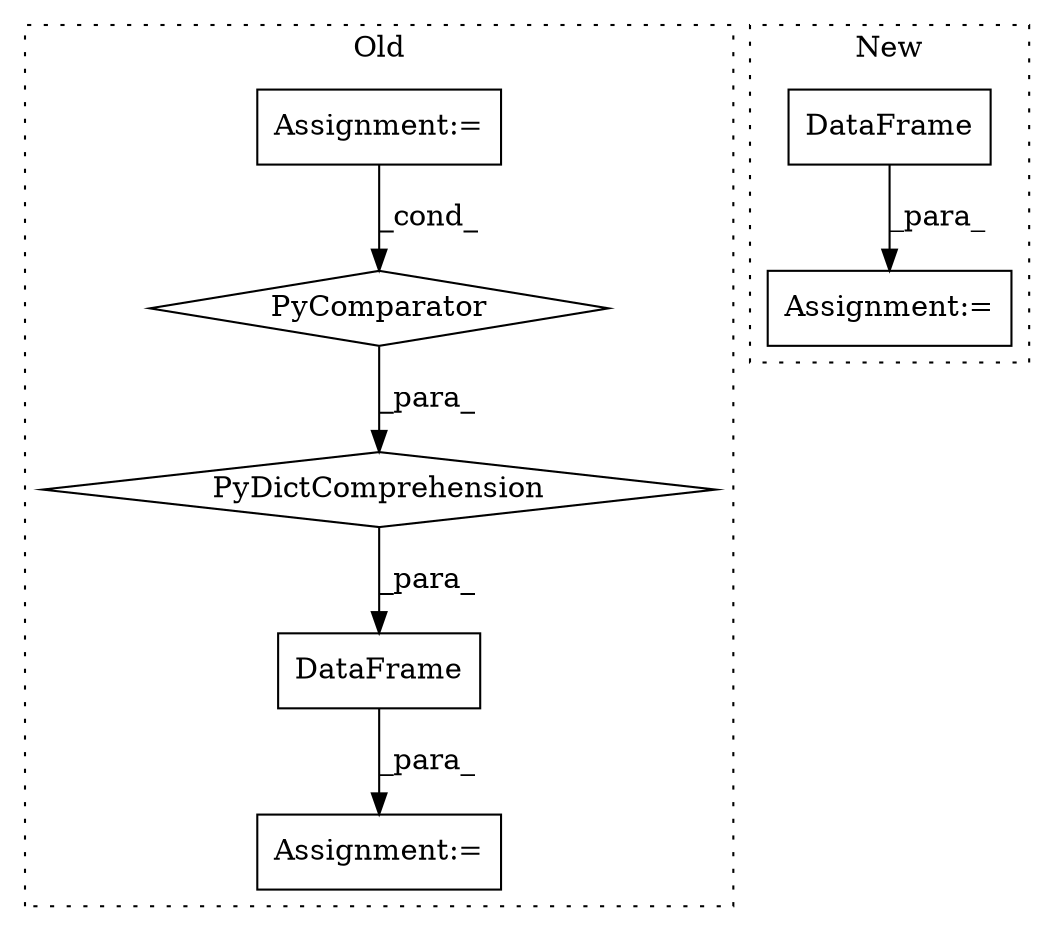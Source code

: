digraph G {
subgraph cluster0 {
1 [label="PyDictComprehension" a="110" s="6585" l="137" shape="diamond"];
3 [label="PyComparator" a="113" s="6665" l="49" shape="diamond"];
4 [label="Assignment:=" a="7" s="6665" l="49" shape="box"];
5 [label="Assignment:=" a="7" s="6556" l="1" shape="box"];
6 [label="DataFrame" a="32" s="6564,6722" l="21,-5" shape="box"];
label = "Old";
style="dotted";
}
subgraph cluster1 {
2 [label="DataFrame" a="32" s="6556" l="11" shape="box"];
7 [label="Assignment:=" a="7" s="6710" l="1" shape="box"];
label = "New";
style="dotted";
}
1 -> 6 [label="_para_"];
2 -> 7 [label="_para_"];
3 -> 1 [label="_para_"];
4 -> 3 [label="_cond_"];
6 -> 5 [label="_para_"];
}